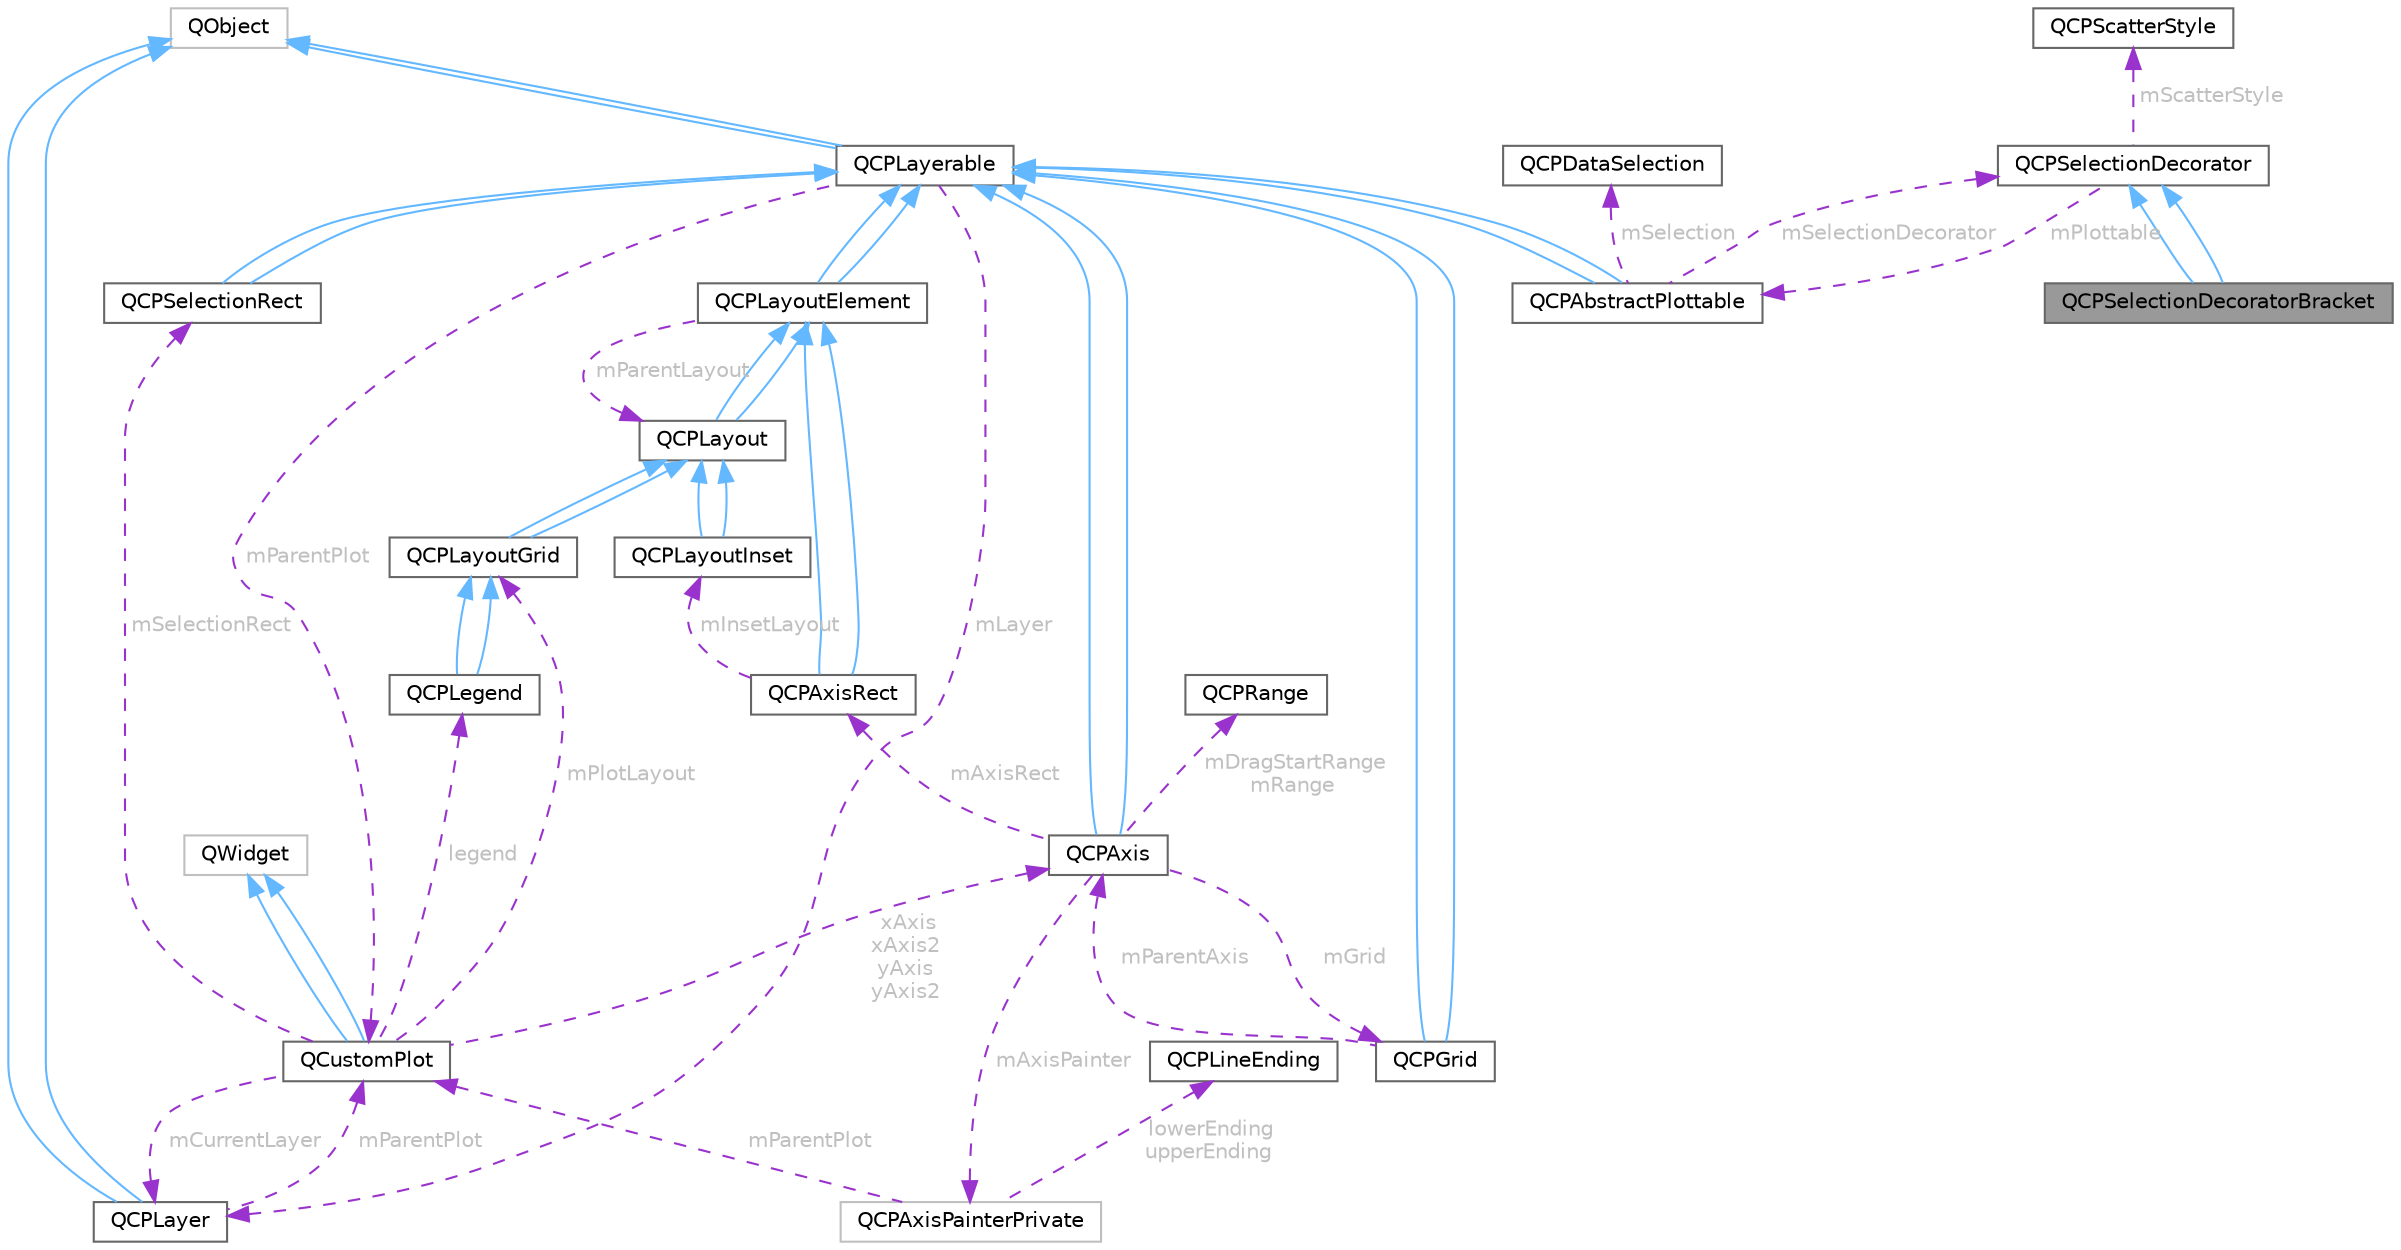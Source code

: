 digraph "QCPSelectionDecoratorBracket"
{
 // LATEX_PDF_SIZE
  bgcolor="transparent";
  edge [fontname=Helvetica,fontsize=10,labelfontname=Helvetica,labelfontsize=10];
  node [fontname=Helvetica,fontsize=10,shape=box,height=0.2,width=0.4];
  Node1 [id="Node000001",label="QCPSelectionDecoratorBracket",height=0.2,width=0.4,color="gray40", fillcolor="grey60", style="filled", fontcolor="black",tooltip="A selection decorator which draws brackets around each selected data segment."];
  Node2 -> Node1 [id="edge1_Node000001_Node000002",dir="back",color="steelblue1",style="solid",tooltip=" "];
  Node2 [id="Node000002",label="QCPSelectionDecorator",height=0.2,width=0.4,color="gray40", fillcolor="white", style="filled",URL="$class_q_c_p_selection_decorator.html",tooltip="Controls how a plottable's data selection is drawn."];
  Node3 -> Node2 [id="edge2_Node000002_Node000003",dir="back",color="darkorchid3",style="dashed",tooltip=" ",label=" mScatterStyle",fontcolor="grey" ];
  Node3 [id="Node000003",label="QCPScatterStyle",height=0.2,width=0.4,color="gray40", fillcolor="white", style="filled",URL="$class_q_c_p_scatter_style.html",tooltip="Represents the visual appearance of scatter points."];
  Node4 -> Node2 [id="edge3_Node000002_Node000004",dir="back",color="darkorchid3",style="dashed",tooltip=" ",label=" mPlottable",fontcolor="grey" ];
  Node4 [id="Node000004",label="QCPAbstractPlottable",height=0.2,width=0.4,color="gray40", fillcolor="white", style="filled",URL="$class_q_c_p_abstract_plottable.html",tooltip="The abstract base class for all data representing objects in a plot."];
  Node5 -> Node4 [id="edge4_Node000004_Node000005",dir="back",color="steelblue1",style="solid",tooltip=" "];
  Node5 [id="Node000005",label="QCPLayerable",height=0.2,width=0.4,color="gray40", fillcolor="white", style="filled",URL="$class_q_c_p_layerable.html",tooltip="Base class for all drawable objects."];
  Node6 -> Node5 [id="edge5_Node000005_Node000006",dir="back",color="steelblue1",style="solid",tooltip=" "];
  Node6 [id="Node000006",label="QObject",height=0.2,width=0.4,color="grey75", fillcolor="white", style="filled",tooltip=" "];
  Node6 -> Node5 [id="edge6_Node000005_Node000006",dir="back",color="steelblue1",style="solid",tooltip=" "];
  Node7 -> Node5 [id="edge7_Node000005_Node000007",dir="back",color="darkorchid3",style="dashed",tooltip=" ",label=" mParentPlot",fontcolor="grey" ];
  Node7 [id="Node000007",label="QCustomPlot",height=0.2,width=0.4,color="gray40", fillcolor="white", style="filled",URL="$class_q_custom_plot.html",tooltip="The central class of the library. This is the QWidget which displays the plot and interacts with the ..."];
  Node8 -> Node7 [id="edge8_Node000007_Node000008",dir="back",color="steelblue1",style="solid",tooltip=" "];
  Node8 [id="Node000008",label="QWidget",height=0.2,width=0.4,color="grey75", fillcolor="white", style="filled",tooltip=" "];
  Node8 -> Node7 [id="edge9_Node000007_Node000008",dir="back",color="steelblue1",style="solid",tooltip=" "];
  Node9 -> Node7 [id="edge10_Node000007_Node000009",dir="back",color="darkorchid3",style="dashed",tooltip=" ",label=" xAxis\nxAxis2\nyAxis\nyAxis2",fontcolor="grey" ];
  Node9 [id="Node000009",label="QCPAxis",height=0.2,width=0.4,color="gray40", fillcolor="white", style="filled",URL="$class_q_c_p_axis.html",tooltip="Manages a single axis inside a QCustomPlot."];
  Node5 -> Node9 [id="edge11_Node000009_Node000005",dir="back",color="steelblue1",style="solid",tooltip=" "];
  Node5 -> Node9 [id="edge12_Node000009_Node000005",dir="back",color="steelblue1",style="solid",tooltip=" "];
  Node10 -> Node9 [id="edge13_Node000009_Node000010",dir="back",color="darkorchid3",style="dashed",tooltip=" ",label=" mAxisRect",fontcolor="grey" ];
  Node10 [id="Node000010",label="QCPAxisRect",height=0.2,width=0.4,color="gray40", fillcolor="white", style="filled",URL="$class_q_c_p_axis_rect.html",tooltip="Holds multiple axes and arranges them in a rectangular shape."];
  Node11 -> Node10 [id="edge14_Node000010_Node000011",dir="back",color="steelblue1",style="solid",tooltip=" "];
  Node11 [id="Node000011",label="QCPLayoutElement",height=0.2,width=0.4,color="gray40", fillcolor="white", style="filled",URL="$class_q_c_p_layout_element.html",tooltip="The abstract base class for all objects that form the layout system."];
  Node5 -> Node11 [id="edge15_Node000011_Node000005",dir="back",color="steelblue1",style="solid",tooltip=" "];
  Node5 -> Node11 [id="edge16_Node000011_Node000005",dir="back",color="steelblue1",style="solid",tooltip=" "];
  Node12 -> Node11 [id="edge17_Node000011_Node000012",dir="back",color="darkorchid3",style="dashed",tooltip=" ",label=" mParentLayout",fontcolor="grey" ];
  Node12 [id="Node000012",label="QCPLayout",height=0.2,width=0.4,color="gray40", fillcolor="white", style="filled",URL="$class_q_c_p_layout.html",tooltip="The abstract base class for layouts."];
  Node11 -> Node12 [id="edge18_Node000012_Node000011",dir="back",color="steelblue1",style="solid",tooltip=" "];
  Node11 -> Node12 [id="edge19_Node000012_Node000011",dir="back",color="steelblue1",style="solid",tooltip=" "];
  Node11 -> Node10 [id="edge20_Node000010_Node000011",dir="back",color="steelblue1",style="solid",tooltip=" "];
  Node13 -> Node10 [id="edge21_Node000010_Node000013",dir="back",color="darkorchid3",style="dashed",tooltip=" ",label=" mInsetLayout",fontcolor="grey" ];
  Node13 [id="Node000013",label="QCPLayoutInset",height=0.2,width=0.4,color="gray40", fillcolor="white", style="filled",URL="$class_q_c_p_layout_inset.html",tooltip="A layout that places child elements aligned to the border or arbitrarily positioned."];
  Node12 -> Node13 [id="edge22_Node000013_Node000012",dir="back",color="steelblue1",style="solid",tooltip=" "];
  Node12 -> Node13 [id="edge23_Node000013_Node000012",dir="back",color="steelblue1",style="solid",tooltip=" "];
  Node14 -> Node9 [id="edge24_Node000009_Node000014",dir="back",color="darkorchid3",style="dashed",tooltip=" ",label=" mDragStartRange\nmRange",fontcolor="grey" ];
  Node14 [id="Node000014",label="QCPRange",height=0.2,width=0.4,color="gray40", fillcolor="white", style="filled",URL="$class_q_c_p_range.html",tooltip="Represents the range an axis is encompassing."];
  Node15 -> Node9 [id="edge25_Node000009_Node000015",dir="back",color="darkorchid3",style="dashed",tooltip=" ",label=" mGrid",fontcolor="grey" ];
  Node15 [id="Node000015",label="QCPGrid",height=0.2,width=0.4,color="gray40", fillcolor="white", style="filled",URL="$class_q_c_p_grid.html",tooltip="Responsible for drawing the grid of a QCPAxis."];
  Node5 -> Node15 [id="edge26_Node000015_Node000005",dir="back",color="steelblue1",style="solid",tooltip=" "];
  Node5 -> Node15 [id="edge27_Node000015_Node000005",dir="back",color="steelblue1",style="solid",tooltip=" "];
  Node9 -> Node15 [id="edge28_Node000015_Node000009",dir="back",color="darkorchid3",style="dashed",tooltip=" ",label=" mParentAxis",fontcolor="grey" ];
  Node16 -> Node9 [id="edge29_Node000009_Node000016",dir="back",color="darkorchid3",style="dashed",tooltip=" ",label=" mAxisPainter",fontcolor="grey" ];
  Node16 [id="Node000016",label="QCPAxisPainterPrivate",height=0.2,width=0.4,color="grey75", fillcolor="white", style="filled",URL="$class_q_c_p_axis_painter_private.html",tooltip=" "];
  Node17 -> Node16 [id="edge30_Node000016_Node000017",dir="back",color="darkorchid3",style="dashed",tooltip=" ",label=" lowerEnding\nupperEnding",fontcolor="grey" ];
  Node17 [id="Node000017",label="QCPLineEnding",height=0.2,width=0.4,color="gray40", fillcolor="white", style="filled",URL="$class_q_c_p_line_ending.html",tooltip="Handles the different ending decorations for line-like items."];
  Node7 -> Node16 [id="edge31_Node000016_Node000007",dir="back",color="darkorchid3",style="dashed",tooltip=" ",label=" mParentPlot",fontcolor="grey" ];
  Node18 -> Node7 [id="edge32_Node000007_Node000018",dir="back",color="darkorchid3",style="dashed",tooltip=" ",label=" legend",fontcolor="grey" ];
  Node18 [id="Node000018",label="QCPLegend",height=0.2,width=0.4,color="gray40", fillcolor="white", style="filled",URL="$class_q_c_p_legend.html",tooltip="Manages a legend inside a QCustomPlot."];
  Node19 -> Node18 [id="edge33_Node000018_Node000019",dir="back",color="steelblue1",style="solid",tooltip=" "];
  Node19 [id="Node000019",label="QCPLayoutGrid",height=0.2,width=0.4,color="gray40", fillcolor="white", style="filled",URL="$class_q_c_p_layout_grid.html",tooltip="A layout that arranges child elements in a grid."];
  Node12 -> Node19 [id="edge34_Node000019_Node000012",dir="back",color="steelblue1",style="solid",tooltip=" "];
  Node12 -> Node19 [id="edge35_Node000019_Node000012",dir="back",color="steelblue1",style="solid",tooltip=" "];
  Node19 -> Node18 [id="edge36_Node000018_Node000019",dir="back",color="steelblue1",style="solid",tooltip=" "];
  Node19 -> Node7 [id="edge37_Node000007_Node000019",dir="back",color="darkorchid3",style="dashed",tooltip=" ",label=" mPlotLayout",fontcolor="grey" ];
  Node20 -> Node7 [id="edge38_Node000007_Node000020",dir="back",color="darkorchid3",style="dashed",tooltip=" ",label=" mCurrentLayer",fontcolor="grey" ];
  Node20 [id="Node000020",label="QCPLayer",height=0.2,width=0.4,color="gray40", fillcolor="white", style="filled",URL="$class_q_c_p_layer.html",tooltip="A layer that may contain objects, to control the rendering order."];
  Node6 -> Node20 [id="edge39_Node000020_Node000006",dir="back",color="steelblue1",style="solid",tooltip=" "];
  Node6 -> Node20 [id="edge40_Node000020_Node000006",dir="back",color="steelblue1",style="solid",tooltip=" "];
  Node7 -> Node20 [id="edge41_Node000020_Node000007",dir="back",color="darkorchid3",style="dashed",tooltip=" ",label=" mParentPlot",fontcolor="grey" ];
  Node21 -> Node7 [id="edge42_Node000007_Node000021",dir="back",color="darkorchid3",style="dashed",tooltip=" ",label=" mSelectionRect",fontcolor="grey" ];
  Node21 [id="Node000021",label="QCPSelectionRect",height=0.2,width=0.4,color="gray40", fillcolor="white", style="filled",URL="$class_q_c_p_selection_rect.html",tooltip="Provides rect/rubber-band data selection and range zoom interaction."];
  Node5 -> Node21 [id="edge43_Node000021_Node000005",dir="back",color="steelblue1",style="solid",tooltip=" "];
  Node5 -> Node21 [id="edge44_Node000021_Node000005",dir="back",color="steelblue1",style="solid",tooltip=" "];
  Node20 -> Node5 [id="edge45_Node000005_Node000020",dir="back",color="darkorchid3",style="dashed",tooltip=" ",label=" mLayer",fontcolor="grey" ];
  Node5 -> Node4 [id="edge46_Node000004_Node000005",dir="back",color="steelblue1",style="solid",tooltip=" "];
  Node22 -> Node4 [id="edge47_Node000004_Node000022",dir="back",color="darkorchid3",style="dashed",tooltip=" ",label=" mSelection",fontcolor="grey" ];
  Node22 [id="Node000022",label="QCPDataSelection",height=0.2,width=0.4,color="gray40", fillcolor="white", style="filled",URL="$class_q_c_p_data_selection.html",tooltip="Describes a data set by holding multiple QCPDataRange instances."];
  Node2 -> Node4 [id="edge48_Node000004_Node000002",dir="back",color="darkorchid3",style="dashed",tooltip=" ",label=" mSelectionDecorator",fontcolor="grey" ];
  Node2 -> Node1 [id="edge49_Node000001_Node000002",dir="back",color="steelblue1",style="solid",tooltip=" "];
}
